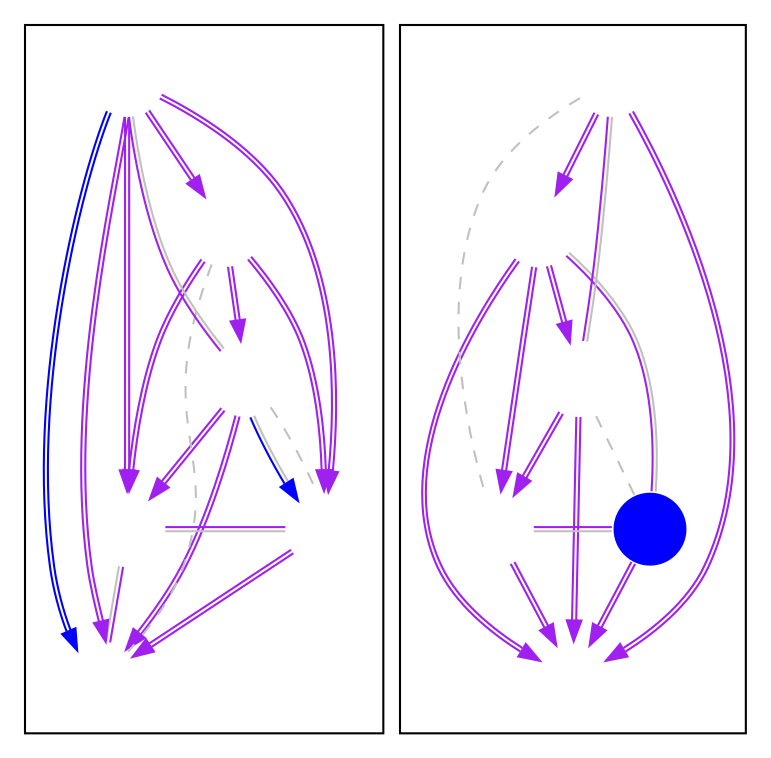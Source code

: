 digraph MidSeasonBrawl {
	
	node [shape=circle fixedsize=true width=.5 label="" color="white"];
	imagepath="logos/";

	subgraph clusterGroupA {
		rank="sink"
		DK	[ image="deadly-kittens.png" ]
		R2E	[ image="roll20.png" ]
		FNC	[ image="fnatic.png" ]
		SPT	[ image="super-perfect-team.png" ]
		NM	[ image="nomia.png" ]
		MVPB	[ image="mvp-black.png" ]
	}

	subgraph clusterGroupB {
		rank=same
		EGST	[ image="soul-torturers.png" ]
		DIG	[ image="dignitas.png" ]
		RDC	[ image="red-canids.png" ]
		eStar	[ image="estar-gaming.png" ]
		L5	[ image="l5.png"]
		TS	[ image="tempo-storm.png" style="filled" fillcolor="blue" ]
	}

	/* NA Week 3 */
//	TS	->	R2E	[ color="gray:black:gray" ]

	/* Korea Week 4 */
//	L5	->	MVPB	[ color="black:black:black" ]

	/* EU Week 4 */
//	FNC	->	DIG	[ color="gray:black:gray" ]
	
	/* Western Clash Upper Bracket Round 1 */
//	DIG	->	R2E	[ color="blue:gray" ]

	/* Western Clash Lower Bracket Round 1 */
	R2E	->	NM	[ color="blue:gray" ]

	/* Western Clash Upper Bracket Round 2 */
//	FNC	->	TS	[ color="blue:blue:blue" ]

	/* Western Clash Lower Bracket Round 2 */
//	R2E	->	TS	[ color="gray:blue:gray" ]

	/* Western Clash Lower Bracket Round 3 */
//	DIG	->	R2E	[ color="blue:blue:blue" ]

	/* Western Clash Upper Bracket Round 4 */
//	DIG	->	FNC	[ color="gray:blue:gray" ]

	/* Eastern Clash Upper Bracket Round 1 */
	MVPB	->	SPT	[ color="blue:blue" ]

	/* Eastern Clash Upper Bracket Round 2 */
//	MVPB	->	eStar	[ color="gray:blue:gray" ]

	/* Eastern Clash Upper Bracket Round 3 */
//	MVPB	->	L5	[ color="gray:blue:gray" ]

	/* Eastern Clash Upper Bracket Round 4 */
//	MVPB	->	L5	[ color="blue:gray:blue" ]

	/* CN Week 5 */
//	eStar	->	SPT	[ color="green:gray:green" ]

	/* NA Week 6 */
//	TS	->	R2E	[ color="green:green:green" ]

	/* Korea Week 9 */
//	L5	->	MVPB	[ color="gray:green:gray" ]

	/* EU Week 9 */
//	FNC	->	DIG	[ color="gray:green:gray" ]

	/* Mid Season Brawl */

	/* Round 1 */

	FNC	->	DK	[ color="purple:purple" ]
	NM	->	SPT	[ color="purple:purple" ]
	MVPB	->	R2E	[ color="purple:gray" dir="none" constraint="false" ]

	TS	->	RDC	[ color="purple:purple" ]
	L5	->	EGST	[ color="purple:purple" ]
	eStar	->	DIG	[ color="purple:purple" ]

	/* Round 2 */

	FNC	->	NM	[ color="purple:purple" ]
	R2E	->	DK	[ color="purple:purple" ]
	MVPB	->	SPT	[ color="purple:purple" ]

	TS	->	EGST	[ color="purple:gray" dir="none" constraint="false" ]
	eStar	->	RDC	[ color="purple:purple" ]
	DIG	->	L5	[ color="purple:purple" ]

	/* Round 3 */
	L5	->	RDC	[ color="purple:purple" ]
	DIG	->	EGST	[ color="purple:purple" ]
	FNC	->	R2E	[ color="purple:purple" ]
	MVPB	->	NM	[ color="purple:purple" ]
	SPT	->	DK	[ color="purple:gray" dir="none" constraint="false" ]
	MVPB	->	DK	[ color="purple:purple" ]

	/* Round 4 */
	NM	->	DK	[ color="purple:gray" dir="none" constraint="false" ]
	MVPB	->	FNC	[ color="purple:purple" ]
	R2E	->	SPT	[ color="purple:purple" ]
	eStar	->	L5	[ color="purple:gray" dir="none" constraint="false" ]
	DIG	->	TS	[ color="purple:gray" dir="none" constraint="false" ]
	EGST	->	RDC	[ color="purple:purple" ]
	DIG	->	RDC	[ color="purple:purple" ]

	edge [ color="gray" dir="none" constraint="false" style="dashed" ]

	R2E	->	NM
	FNC	->	SPT
	TS	->	L5
	eStar	->	EGST


}
